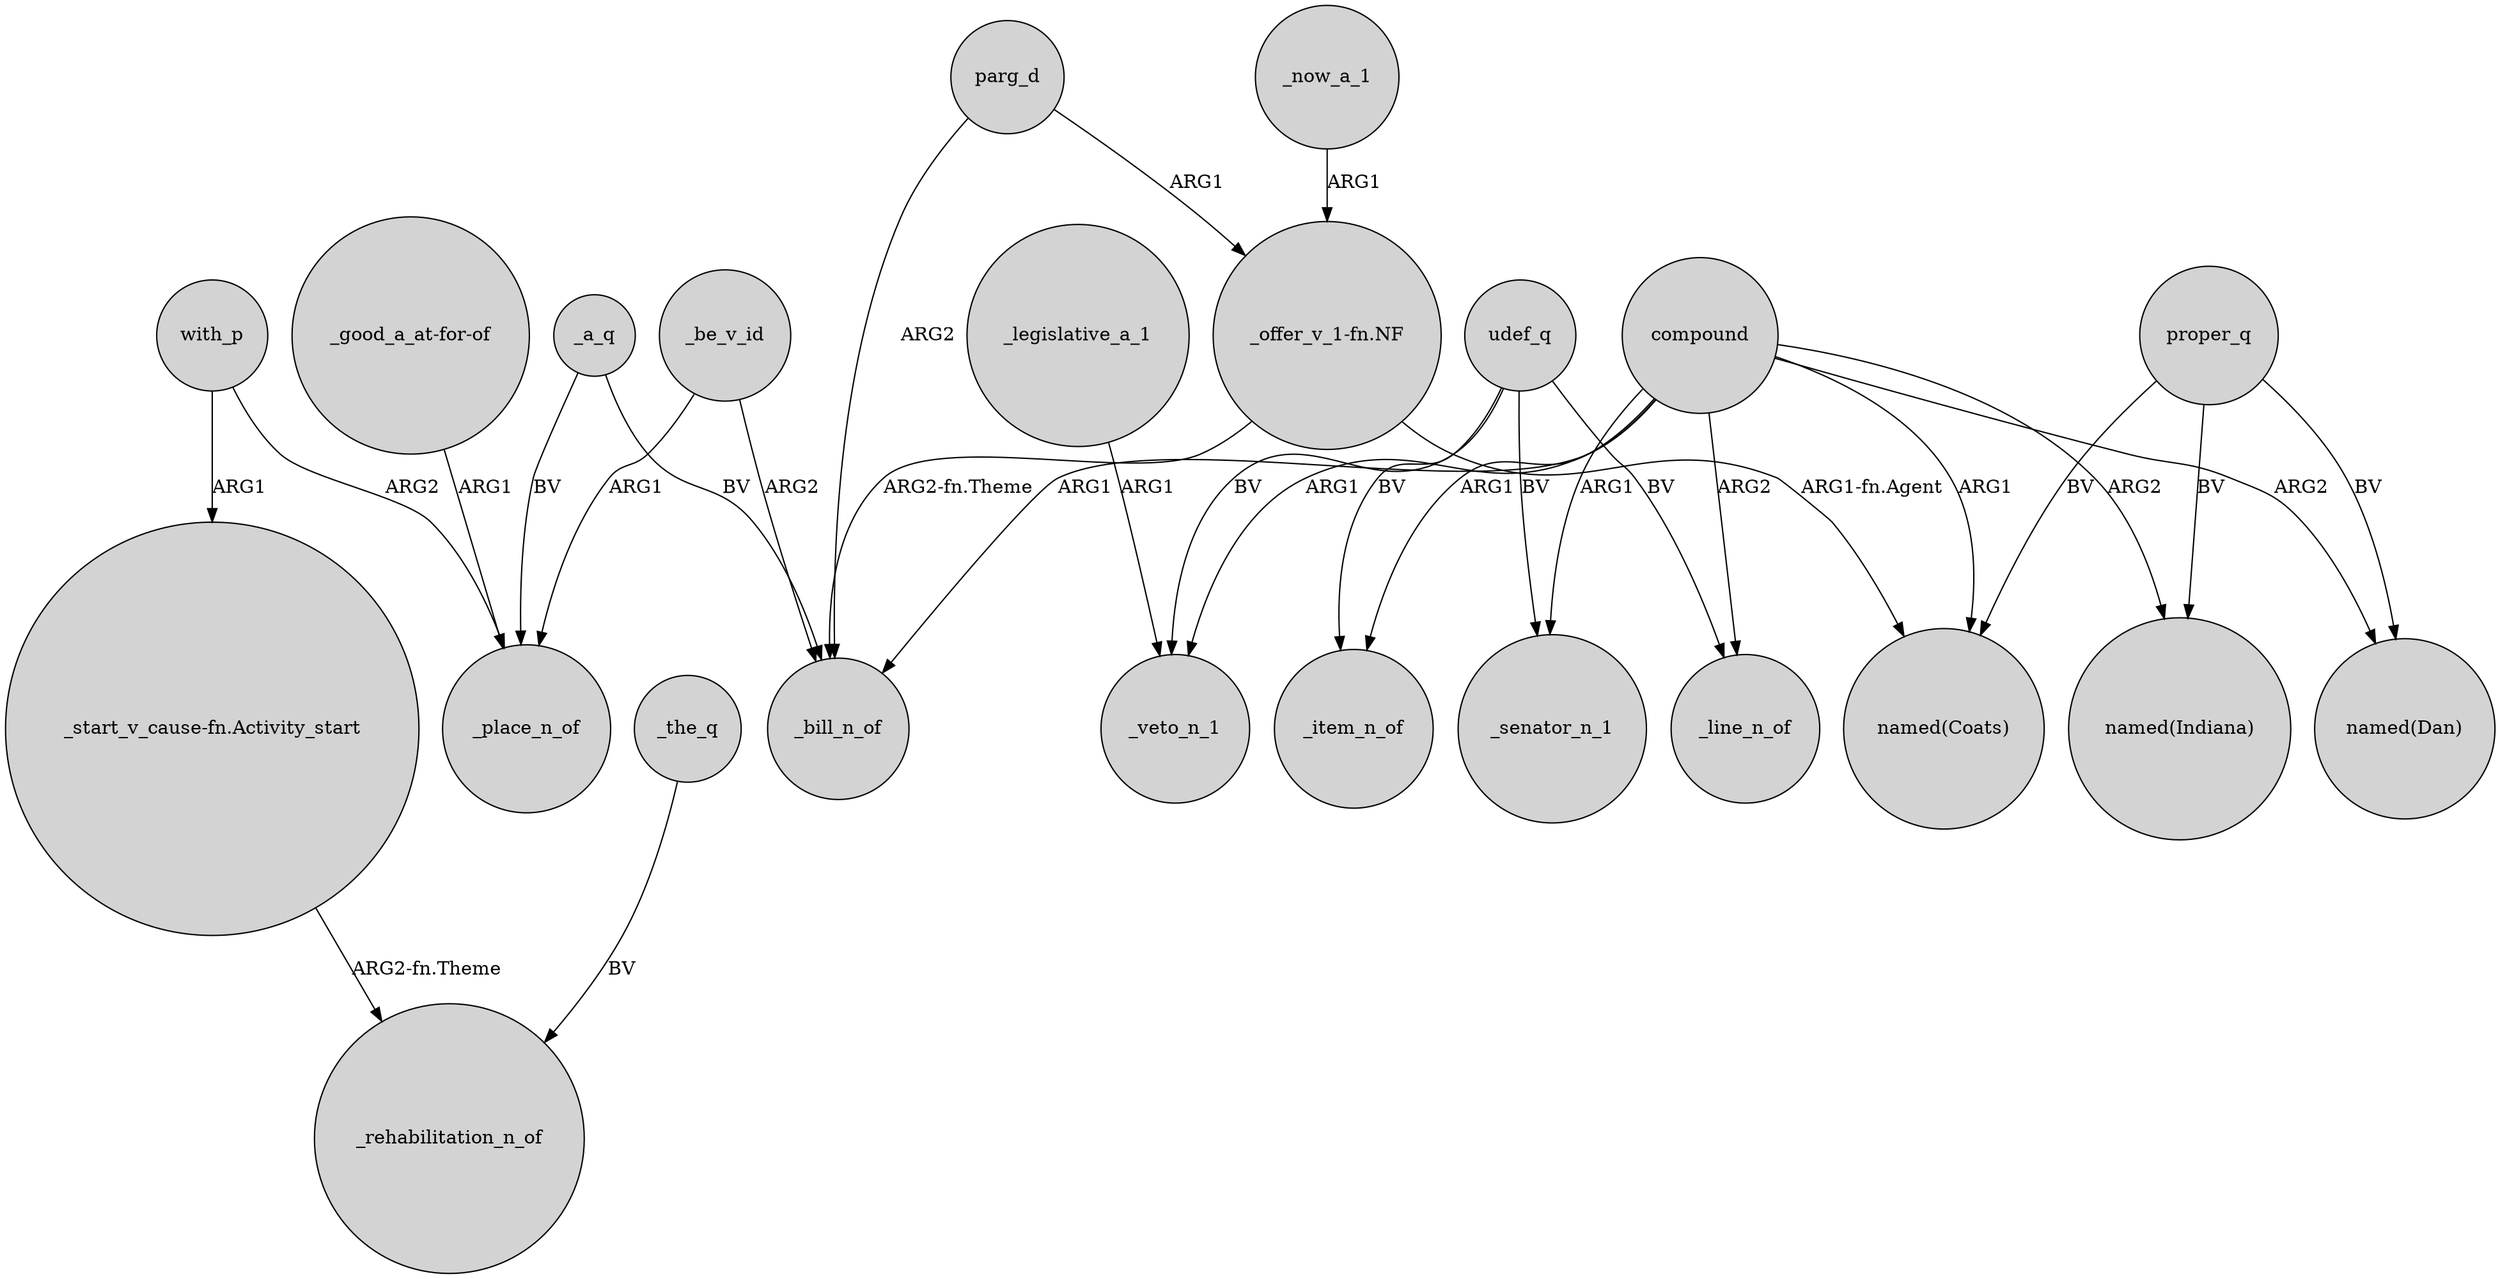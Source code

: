 digraph {
	node [shape=circle style=filled]
	"_good_a_at-for-of" -> _place_n_of [label=ARG1]
	with_p -> "_start_v_cause-fn.Activity_start" [label=ARG1]
	_the_q -> _rehabilitation_n_of [label=BV]
	compound -> _line_n_of [label=ARG2]
	udef_q -> _senator_n_1 [label=BV]
	compound -> _bill_n_of [label=ARG1]
	_a_q -> _bill_n_of [label=BV]
	_be_v_id -> _place_n_of [label=ARG1]
	with_p -> _place_n_of [label=ARG2]
	"_offer_v_1-fn.NF" -> "named(Coats)" [label="ARG1-fn.Agent"]
	parg_d -> _bill_n_of [label=ARG2]
	proper_q -> "named(Dan)" [label=BV]
	"_offer_v_1-fn.NF" -> _bill_n_of [label="ARG2-fn.Theme"]
	compound -> _item_n_of [label=ARG1]
	udef_q -> _item_n_of [label=BV]
	udef_q -> _veto_n_1 [label=BV]
	_legislative_a_1 -> _veto_n_1 [label=ARG1]
	_be_v_id -> _bill_n_of [label=ARG2]
	udef_q -> _line_n_of [label=BV]
	"_start_v_cause-fn.Activity_start" -> _rehabilitation_n_of [label="ARG2-fn.Theme"]
	_now_a_1 -> "_offer_v_1-fn.NF" [label=ARG1]
	_a_q -> _place_n_of [label=BV]
	compound -> "named(Indiana)" [label=ARG2]
	proper_q -> "named(Coats)" [label=BV]
	compound -> _senator_n_1 [label=ARG1]
	proper_q -> "named(Indiana)" [label=BV]
	compound -> _veto_n_1 [label=ARG1]
	parg_d -> "_offer_v_1-fn.NF" [label=ARG1]
	compound -> "named(Dan)" [label=ARG2]
	compound -> "named(Coats)" [label=ARG1]
}
